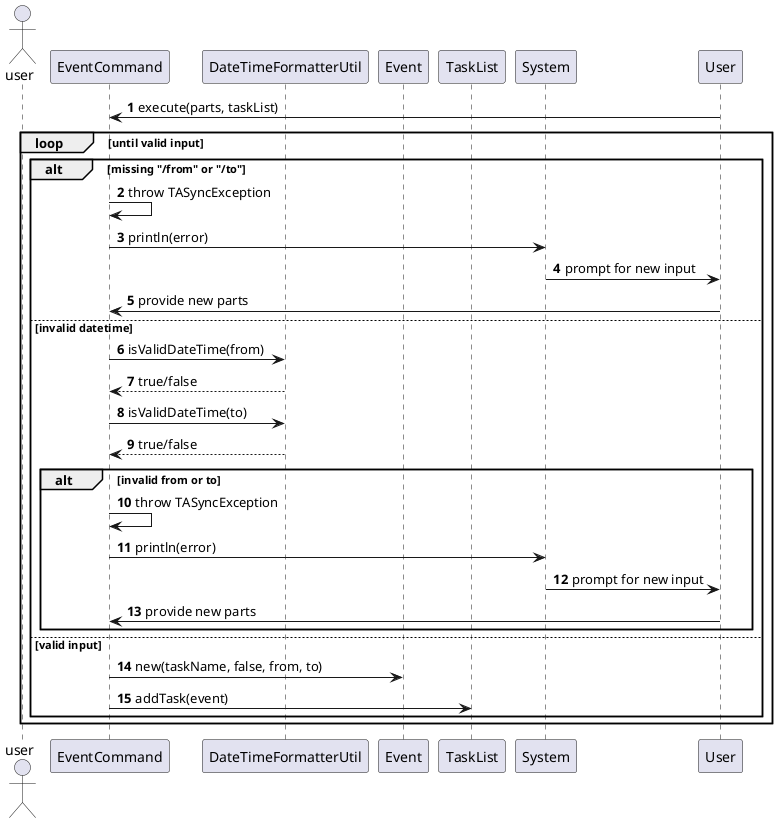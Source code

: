 @startuml
'https://plantuml.com/sequence-diagram

actor user
autonumber

participant "EventCommand" as EventCmd
participant "DateTimeFormatterUtil" as Formatter
participant "Event" as Event
participant "TaskList" as TaskList
participant "System" as Console

User -> EventCmd : execute(parts, taskList)

loop until valid input
    alt missing "/from" or "/to"
        EventCmd -> EventCmd : throw TASyncException
        EventCmd -> Console : println(error)
        Console -> User : prompt for new input
        User -> EventCmd : provide new parts
    else invalid datetime
        EventCmd -> Formatter : isValidDateTime(from)
        Formatter --> EventCmd : true/false
        EventCmd -> Formatter : isValidDateTime(to)
        Formatter --> EventCmd : true/false
        alt invalid from or to
            EventCmd -> EventCmd : throw TASyncException
            EventCmd -> Console : println(error)
            Console -> User : prompt for new input
            User -> EventCmd : provide new parts
        end
    else valid input
        EventCmd -> Event : new(taskName, false, from, to)
        EventCmd -> TaskList : addTask(event)
    end
end

@enduml
